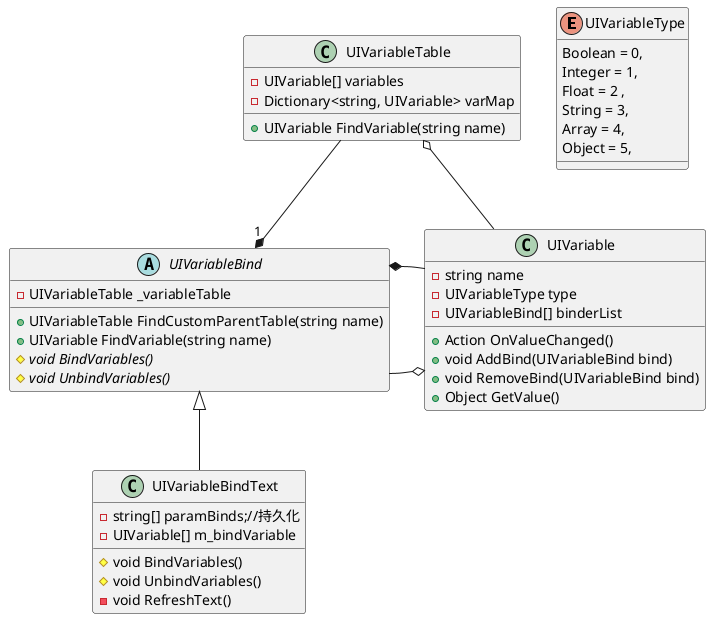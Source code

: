﻿@startuml

enum UIVariableType
{
Boolean = 0,
Integer = 1,
Float = 2 ,
String = 3,
Array = 4,
Object = 5,
}
class UIVariable
{
-string name
-UIVariableType type
-UIVariableBind[] binderList
+Action OnValueChanged()
+void AddBind(UIVariableBind bind)
+void RemoveBind(UIVariableBind bind)
+Object GetValue()
}
class UIVariableTable
{
-UIVariable[] variables
-Dictionary<string, UIVariable> varMap
+UIVariable FindVariable(string name)
}
abstract class UIVariableBind
{
-UIVariableTable _variableTable
+UIVariableTable FindCustomParentTable(string name)
+UIVariable FindVariable(string name)
#{abstract} void BindVariables()
#{abstract} void UnbindVariables()
}
class UIVariableBindText
{
-string[] paramBinds;//持久化
-UIVariable[] m_bindVariable
#void BindVariables()
#void UnbindVariables()
-void RefreshText()
}

skinparam groupInheritance 2
UIVariable o-left- UIVariableBind
UIVariableTable o-down- UIVariable
UIVariableBind *-- UIVariable
UIVariableBind "1"*-up- UIVariableTable
UIVariableBindText -up-|> UIVariableBind


@enduml
